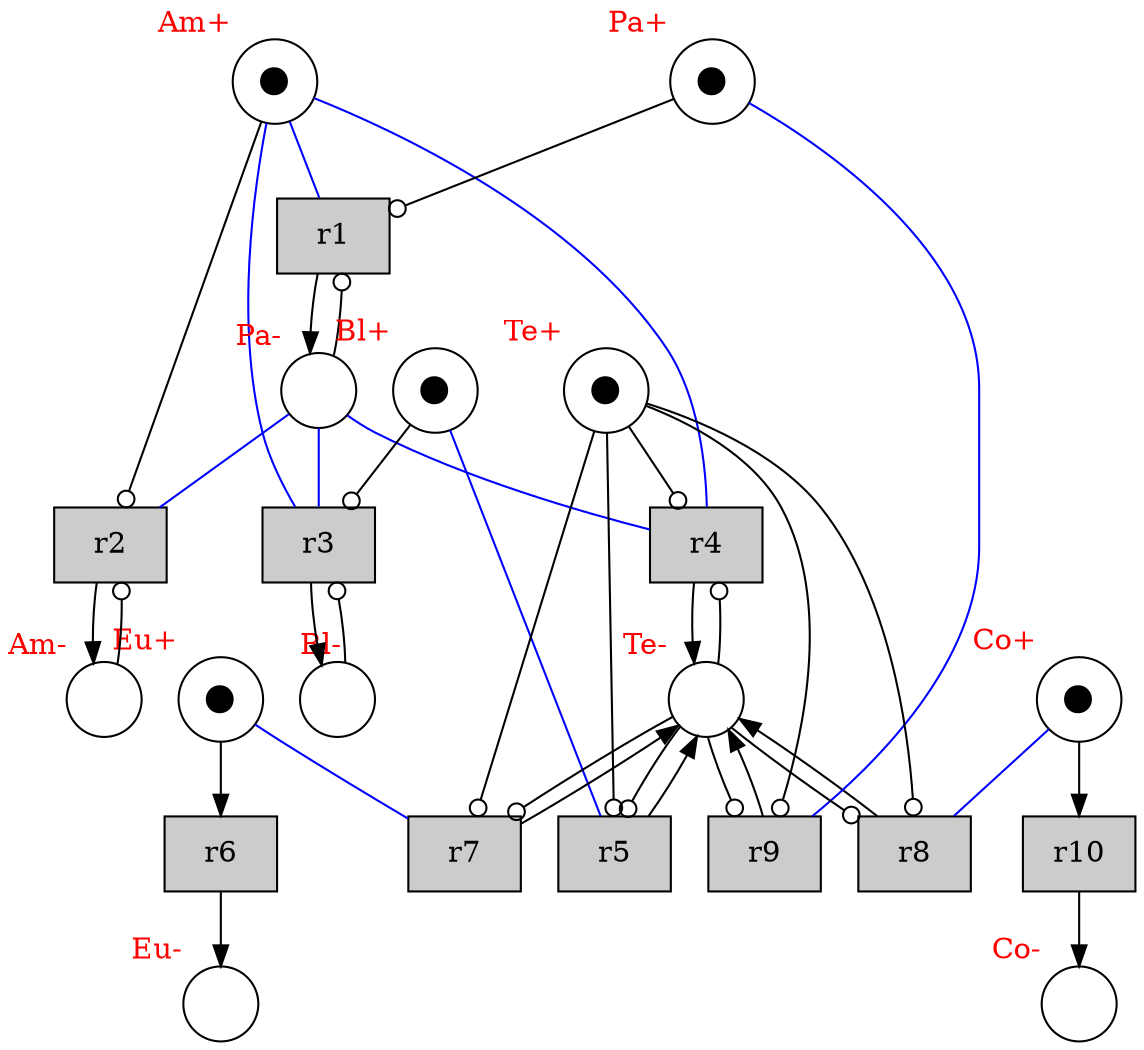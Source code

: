 digraph test {
  p1 -> t1 [arrowhead=none color="blue"];
  p10 -> t2 [arrowhead=none color="blue"];
  p1 -> t3 [arrowhead=none color="blue"];
  p10 -> t3 [arrowhead=none color="blue"];
  p1 -> t4 [arrowhead=none color="blue"];
  p10 -> t4 [arrowhead=none color="blue"];
  p3 -> t5 [arrowhead=none color="blue"];
  p7 -> t7 [arrowhead=none color="blue"];
  p5 -> t8 [arrowhead=none color="blue"];
  p9 -> t9 [arrowhead=none color="blue"];
  t1 -> p10;
  t2 -> p2;
  t3 -> p4;
  t4 -> p12;
  t5 -> p12;
  t6 -> p8;
  t7 -> p12;
  t8 -> p12;
  t9 -> p12;
  t10 -> p6;
  p7 -> t6;
  p5 -> t10;
  p9 -> t1 [arrowhead=odot];
  p10 -> t1 [arrowhead=odot];
  p1 -> t2 [arrowhead=odot];
  p2 -> t2 [arrowhead=odot];
  p3 -> t3 [arrowhead=odot];
  p4 -> t3 [arrowhead=odot];
  p11 -> t4 [arrowhead=odot];
  p12 -> t4 [arrowhead=odot];
  p11 -> t5 [arrowhead=odot];
  p12 -> t5 [arrowhead=odot];
  p11 -> t7 [arrowhead=odot];
  p12 -> t7 [arrowhead=odot];
  p11 -> t8 [arrowhead=odot];
  p12 -> t8 [arrowhead=odot];
  p11 -> t9 [arrowhead=odot];
  p12 -> t9 [arrowhead=odot];
  p1 [label=⬤ xlabel= <<FONT COLOR="red">Am+</FONT>> shape=circle ];
  p2 [label="" xlabel= <<FONT COLOR="red">Am-</FONT>> shape=circle ];
  p3 [label=⬤ xlabel= <<FONT COLOR="red">Bl+</FONT>> shape=circle ];
  p4 [label="" xlabel= <<FONT COLOR="red">Bl-</FONT>> shape=circle ];
  p5 [label=⬤ xlabel= <<FONT COLOR="red">Co+</FONT>> shape=circle ];
  p6 [label="" xlabel= <<FONT COLOR="red">Co-</FONT>> shape=circle ];
  p7 [label=⬤ xlabel= <<FONT COLOR="red">Eu+</FONT>> shape=circle ];
  p8 [label="" xlabel= <<FONT COLOR="red">Eu-</FONT>> shape=circle ];
  p9 [label=⬤ xlabel= <<FONT COLOR="red">Pa+</FONT>> shape=circle ];
  p10 [label="" xlabel= <<FONT COLOR="red">Pa-</FONT>> shape=circle ];
  p11 [label=⬤ xlabel= <<FONT COLOR="red">Te+</FONT>> shape=circle ];
  p12 [label="" xlabel= <<FONT COLOR="red">Te-</FONT>> shape=circle ];
  t1 [fillcolor="#cccccc" label="r1" shape=box style=filled];
  t2 [fillcolor="#cccccc" label="r2" shape=box style=filled];
  t3 [fillcolor="#cccccc" label="r3" shape=box style=filled];
  t4 [fillcolor="#cccccc" label="r4" shape=box style=filled];
  t5 [fillcolor="#cccccc" label="r5" shape=box style=filled];
  t6 [fillcolor="#cccccc" label="r6" shape=box style=filled];
  t7 [fillcolor="#cccccc" label="r7" shape=box style=filled];
  t8 [fillcolor="#cccccc" label="r8" shape=box style=filled];
  t9 [fillcolor="#cccccc" label="r9" shape=box style=filled];
  t10 [fillcolor="#cccccc" label="r10" shape=box style=filled];
}